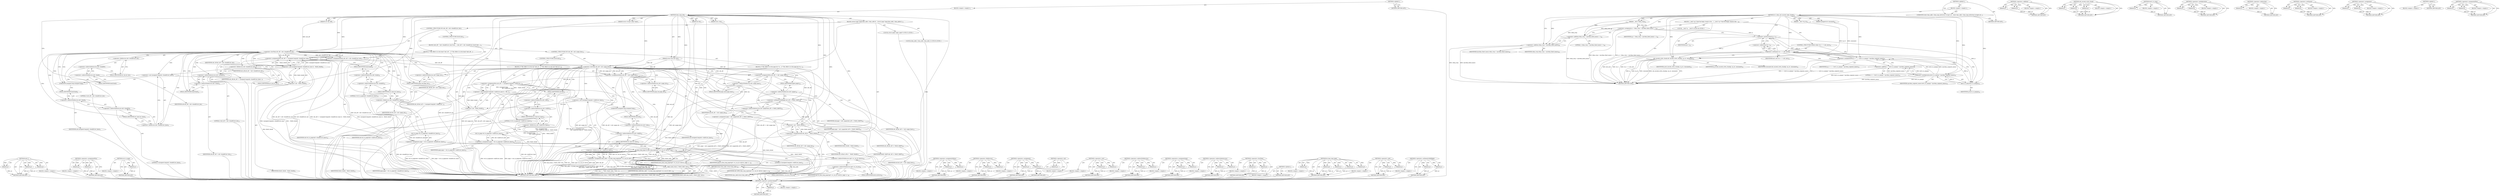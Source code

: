 digraph "&lt;operator&gt;.assignmentPlus" {
vulnerable_236 [label=<(METHOD,min_t)>];
vulnerable_237 [label=<(PARAM,p1)>];
vulnerable_238 [label=<(PARAM,p2)>];
vulnerable_239 [label=<(PARAM,p3)>];
vulnerable_240 [label=<(BLOCK,&lt;empty&gt;,&lt;empty&gt;)>];
vulnerable_241 [label=<(METHOD_RETURN,ANY)>];
vulnerable_185 [label=<(METHOD,&lt;operator&gt;.assignmentPlus)>];
vulnerable_186 [label=<(PARAM,p1)>];
vulnerable_187 [label=<(PARAM,p2)>];
vulnerable_188 [label=<(BLOCK,&lt;empty&gt;,&lt;empty&gt;)>];
vulnerable_189 [label=<(METHOD_RETURN,ANY)>];
vulnerable_209 [label=<(METHOD,virt_to_page)>];
vulnerable_210 [label=<(PARAM,p1)>];
vulnerable_211 [label=<(BLOCK,&lt;empty&gt;,&lt;empty&gt;)>];
vulnerable_212 [label=<(METHOD_RETURN,ANY)>];
vulnerable_6 [label=<(METHOD,&lt;global&gt;)<SUB>1</SUB>>];
vulnerable_7 [label=<(BLOCK,&lt;empty&gt;,&lt;empty&gt;)<SUB>1</SUB>>];
vulnerable_8 [label=<(METHOD,dma_map_xdr)<SUB>1</SUB>>];
vulnerable_9 [label=<(PARAM,struct svcxprt_rdma *xprt)<SUB>1</SUB>>];
vulnerable_10 [label=<(PARAM,struct xdr_buf *xdr)<SUB>2</SUB>>];
vulnerable_11 [label=<(PARAM,u32 xdr_off)<SUB>3</SUB>>];
vulnerable_12 [label=<(PARAM,size_t len)<SUB>3</SUB>>];
vulnerable_13 [label=<(PARAM,int dir)<SUB>3</SUB>>];
vulnerable_14 [label=<(BLOCK,{
	struct page *page;
	dma_addr_t dma_addr;
	if...,{
	struct page *page;
	dma_addr_t dma_addr;
	if...)<SUB>4</SUB>>];
vulnerable_15 [label="<(LOCAL,struct page* page: page*)<SUB>5</SUB>>"];
vulnerable_16 [label="<(LOCAL,dma_addr_t dma_addr: dma_addr_t)<SUB>6</SUB>>"];
vulnerable_17 [label=<(CONTROL_STRUCTURE,IF,if (xdr_off &lt; xdr-&gt;head[0].iov_len))<SUB>7</SUB>>];
vulnerable_18 [label=<(&lt;operator&gt;.lessThan,xdr_off &lt; xdr-&gt;head[0].iov_len)<SUB>7</SUB>>];
vulnerable_19 [label=<(IDENTIFIER,xdr_off,xdr_off &lt; xdr-&gt;head[0].iov_len)<SUB>7</SUB>>];
vulnerable_20 [label=<(&lt;operator&gt;.fieldAccess,xdr-&gt;head[0].iov_len)<SUB>7</SUB>>];
vulnerable_21 [label=<(&lt;operator&gt;.indirectIndexAccess,xdr-&gt;head[0])<SUB>7</SUB>>];
vulnerable_22 [label=<(&lt;operator&gt;.indirectFieldAccess,xdr-&gt;head)<SUB>7</SUB>>];
vulnerable_23 [label=<(IDENTIFIER,xdr,xdr_off &lt; xdr-&gt;head[0].iov_len)<SUB>7</SUB>>];
vulnerable_24 [label=<(FIELD_IDENTIFIER,head,head)<SUB>7</SUB>>];
vulnerable_25 [label=<(LITERAL,0,xdr_off &lt; xdr-&gt;head[0].iov_len)<SUB>7</SUB>>];
vulnerable_26 [label=<(FIELD_IDENTIFIER,iov_len,iov_len)<SUB>7</SUB>>];
vulnerable_27 [label=<(BLOCK,{
		/* This offset is in the head */
		xdr_off ...,{
		/* This offset is in the head */
		xdr_off ...)<SUB>7</SUB>>];
vulnerable_28 [label=<(&lt;operator&gt;.assignmentPlus,xdr_off += (unsigned long)xdr-&gt;head[0].iov_base...)<SUB>9</SUB>>];
vulnerable_29 [label=<(IDENTIFIER,xdr_off,xdr_off += (unsigned long)xdr-&gt;head[0].iov_base...)<SUB>9</SUB>>];
vulnerable_30 [label=<(&lt;operator&gt;.and,(unsigned long)xdr-&gt;head[0].iov_base &amp; ~PAGE_MASK)<SUB>9</SUB>>];
vulnerable_31 [label=<(&lt;operator&gt;.cast,(unsigned long)xdr-&gt;head[0].iov_base)<SUB>9</SUB>>];
vulnerable_32 [label=<(UNKNOWN,unsigned long,unsigned long)<SUB>9</SUB>>];
vulnerable_33 [label=<(&lt;operator&gt;.fieldAccess,xdr-&gt;head[0].iov_base)<SUB>9</SUB>>];
vulnerable_34 [label=<(&lt;operator&gt;.indirectIndexAccess,xdr-&gt;head[0])<SUB>9</SUB>>];
vulnerable_35 [label=<(&lt;operator&gt;.indirectFieldAccess,xdr-&gt;head)<SUB>9</SUB>>];
vulnerable_36 [label=<(IDENTIFIER,xdr,(unsigned long)xdr-&gt;head[0].iov_base)<SUB>9</SUB>>];
vulnerable_37 [label=<(FIELD_IDENTIFIER,head,head)<SUB>9</SUB>>];
vulnerable_38 [label=<(LITERAL,0,(unsigned long)xdr-&gt;head[0].iov_base)<SUB>9</SUB>>];
vulnerable_39 [label=<(FIELD_IDENTIFIER,iov_base,iov_base)<SUB>9</SUB>>];
vulnerable_40 [label=<(&lt;operator&gt;.not,~PAGE_MASK)<SUB>9</SUB>>];
vulnerable_41 [label=<(IDENTIFIER,PAGE_MASK,~PAGE_MASK)<SUB>9</SUB>>];
vulnerable_42 [label=<(&lt;operator&gt;.assignment,page = virt_to_page(xdr-&gt;head[0].iov_base))<SUB>10</SUB>>];
vulnerable_43 [label=<(IDENTIFIER,page,page = virt_to_page(xdr-&gt;head[0].iov_base))<SUB>10</SUB>>];
vulnerable_44 [label=<(virt_to_page,virt_to_page(xdr-&gt;head[0].iov_base))<SUB>10</SUB>>];
vulnerable_45 [label=<(&lt;operator&gt;.fieldAccess,xdr-&gt;head[0].iov_base)<SUB>10</SUB>>];
vulnerable_46 [label=<(&lt;operator&gt;.indirectIndexAccess,xdr-&gt;head[0])<SUB>10</SUB>>];
vulnerable_47 [label=<(&lt;operator&gt;.indirectFieldAccess,xdr-&gt;head)<SUB>10</SUB>>];
vulnerable_48 [label=<(IDENTIFIER,xdr,virt_to_page(xdr-&gt;head[0].iov_base))<SUB>10</SUB>>];
vulnerable_49 [label=<(FIELD_IDENTIFIER,head,head)<SUB>10</SUB>>];
vulnerable_50 [label=<(LITERAL,0,virt_to_page(xdr-&gt;head[0].iov_base))<SUB>10</SUB>>];
vulnerable_51 [label=<(FIELD_IDENTIFIER,iov_base,iov_base)<SUB>10</SUB>>];
vulnerable_52 [label=<(CONTROL_STRUCTURE,ELSE,else)<SUB>11</SUB>>];
vulnerable_53 [label=<(BLOCK,{
		xdr_off -= xdr-&gt;head[0].iov_len;
		if (xdr_...,{
		xdr_off -= xdr-&gt;head[0].iov_len;
		if (xdr_...)<SUB>11</SUB>>];
vulnerable_54 [label=<(&lt;operator&gt;.assignmentMinus,xdr_off -= xdr-&gt;head[0].iov_len)<SUB>12</SUB>>];
vulnerable_55 [label=<(IDENTIFIER,xdr_off,xdr_off -= xdr-&gt;head[0].iov_len)<SUB>12</SUB>>];
vulnerable_56 [label=<(&lt;operator&gt;.fieldAccess,xdr-&gt;head[0].iov_len)<SUB>12</SUB>>];
vulnerable_57 [label=<(&lt;operator&gt;.indirectIndexAccess,xdr-&gt;head[0])<SUB>12</SUB>>];
vulnerable_58 [label=<(&lt;operator&gt;.indirectFieldAccess,xdr-&gt;head)<SUB>12</SUB>>];
vulnerable_59 [label=<(IDENTIFIER,xdr,xdr_off -= xdr-&gt;head[0].iov_len)<SUB>12</SUB>>];
vulnerable_60 [label=<(FIELD_IDENTIFIER,head,head)<SUB>12</SUB>>];
vulnerable_61 [label=<(LITERAL,0,xdr_off -= xdr-&gt;head[0].iov_len)<SUB>12</SUB>>];
vulnerable_62 [label=<(FIELD_IDENTIFIER,iov_len,iov_len)<SUB>12</SUB>>];
vulnerable_63 [label=<(CONTROL_STRUCTURE,IF,if (xdr_off &lt; xdr-&gt;page_len))<SUB>13</SUB>>];
vulnerable_64 [label=<(&lt;operator&gt;.lessThan,xdr_off &lt; xdr-&gt;page_len)<SUB>13</SUB>>];
vulnerable_65 [label=<(IDENTIFIER,xdr_off,xdr_off &lt; xdr-&gt;page_len)<SUB>13</SUB>>];
vulnerable_66 [label=<(&lt;operator&gt;.indirectFieldAccess,xdr-&gt;page_len)<SUB>13</SUB>>];
vulnerable_67 [label=<(IDENTIFIER,xdr,xdr_off &lt; xdr-&gt;page_len)<SUB>13</SUB>>];
vulnerable_68 [label=<(FIELD_IDENTIFIER,page_len,page_len)<SUB>13</SUB>>];
vulnerable_69 [label=<(BLOCK,{
			/* This offset is in the page list */
			x...,{
			/* This offset is in the page list */
			x...)<SUB>13</SUB>>];
vulnerable_70 [label=<(&lt;operator&gt;.assignmentPlus,xdr_off += xdr-&gt;page_base)<SUB>15</SUB>>];
vulnerable_71 [label=<(IDENTIFIER,xdr_off,xdr_off += xdr-&gt;page_base)<SUB>15</SUB>>];
vulnerable_72 [label=<(&lt;operator&gt;.indirectFieldAccess,xdr-&gt;page_base)<SUB>15</SUB>>];
vulnerable_73 [label=<(IDENTIFIER,xdr,xdr_off += xdr-&gt;page_base)<SUB>15</SUB>>];
vulnerable_74 [label=<(FIELD_IDENTIFIER,page_base,page_base)<SUB>15</SUB>>];
vulnerable_75 [label=<(&lt;operator&gt;.assignment,page = xdr-&gt;pages[xdr_off &gt;&gt; PAGE_SHIFT])<SUB>16</SUB>>];
vulnerable_76 [label=<(IDENTIFIER,page,page = xdr-&gt;pages[xdr_off &gt;&gt; PAGE_SHIFT])<SUB>16</SUB>>];
vulnerable_77 [label=<(&lt;operator&gt;.indirectIndexAccess,xdr-&gt;pages[xdr_off &gt;&gt; PAGE_SHIFT])<SUB>16</SUB>>];
vulnerable_78 [label=<(&lt;operator&gt;.indirectFieldAccess,xdr-&gt;pages)<SUB>16</SUB>>];
vulnerable_79 [label=<(IDENTIFIER,xdr,page = xdr-&gt;pages[xdr_off &gt;&gt; PAGE_SHIFT])<SUB>16</SUB>>];
vulnerable_80 [label=<(FIELD_IDENTIFIER,pages,pages)<SUB>16</SUB>>];
vulnerable_81 [label=<(&lt;operator&gt;.arithmeticShiftRight,xdr_off &gt;&gt; PAGE_SHIFT)<SUB>16</SUB>>];
vulnerable_82 [label=<(IDENTIFIER,xdr_off,xdr_off &gt;&gt; PAGE_SHIFT)<SUB>16</SUB>>];
vulnerable_83 [label=<(IDENTIFIER,PAGE_SHIFT,xdr_off &gt;&gt; PAGE_SHIFT)<SUB>16</SUB>>];
vulnerable_84 [label=<(&lt;operators&gt;.assignmentAnd,xdr_off &amp;= ~PAGE_MASK)<SUB>17</SUB>>];
vulnerable_85 [label=<(IDENTIFIER,xdr_off,xdr_off &amp;= ~PAGE_MASK)<SUB>17</SUB>>];
vulnerable_86 [label=<(&lt;operator&gt;.not,~PAGE_MASK)<SUB>17</SUB>>];
vulnerable_87 [label=<(IDENTIFIER,PAGE_MASK,~PAGE_MASK)<SUB>17</SUB>>];
vulnerable_88 [label=<(CONTROL_STRUCTURE,ELSE,else)<SUB>18</SUB>>];
vulnerable_89 [label=<(BLOCK,{
			/* This offset is in the tail */
			xdr_of...,{
			/* This offset is in the tail */
			xdr_of...)<SUB>18</SUB>>];
vulnerable_90 [label=<(&lt;operator&gt;.assignmentMinus,xdr_off -= xdr-&gt;page_len)<SUB>20</SUB>>];
vulnerable_91 [label=<(IDENTIFIER,xdr_off,xdr_off -= xdr-&gt;page_len)<SUB>20</SUB>>];
vulnerable_92 [label=<(&lt;operator&gt;.indirectFieldAccess,xdr-&gt;page_len)<SUB>20</SUB>>];
vulnerable_93 [label=<(IDENTIFIER,xdr,xdr_off -= xdr-&gt;page_len)<SUB>20</SUB>>];
vulnerable_94 [label=<(FIELD_IDENTIFIER,page_len,page_len)<SUB>20</SUB>>];
vulnerable_95 [label=<(&lt;operator&gt;.assignmentPlus,xdr_off += (unsigned long)
				xdr-&gt;tail[0].iov...)<SUB>21</SUB>>];
vulnerable_96 [label=<(IDENTIFIER,xdr_off,xdr_off += (unsigned long)
				xdr-&gt;tail[0].iov...)<SUB>21</SUB>>];
vulnerable_97 [label=<(&lt;operator&gt;.and,(unsigned long)
				xdr-&gt;tail[0].iov_base &amp; ~PA...)<SUB>21</SUB>>];
vulnerable_98 [label=<(&lt;operator&gt;.cast,(unsigned long)
				xdr-&gt;tail[0].iov_base)<SUB>21</SUB>>];
vulnerable_99 [label=<(UNKNOWN,unsigned long,unsigned long)<SUB>21</SUB>>];
vulnerable_100 [label=<(&lt;operator&gt;.fieldAccess,xdr-&gt;tail[0].iov_base)<SUB>22</SUB>>];
vulnerable_101 [label=<(&lt;operator&gt;.indirectIndexAccess,xdr-&gt;tail[0])<SUB>22</SUB>>];
vulnerable_102 [label=<(&lt;operator&gt;.indirectFieldAccess,xdr-&gt;tail)<SUB>22</SUB>>];
vulnerable_103 [label=<(IDENTIFIER,xdr,(unsigned long)
				xdr-&gt;tail[0].iov_base)<SUB>22</SUB>>];
vulnerable_104 [label=<(FIELD_IDENTIFIER,tail,tail)<SUB>22</SUB>>];
vulnerable_105 [label=<(LITERAL,0,(unsigned long)
				xdr-&gt;tail[0].iov_base)<SUB>22</SUB>>];
vulnerable_106 [label=<(FIELD_IDENTIFIER,iov_base,iov_base)<SUB>22</SUB>>];
vulnerable_107 [label=<(&lt;operator&gt;.not,~PAGE_MASK)<SUB>22</SUB>>];
vulnerable_108 [label=<(IDENTIFIER,PAGE_MASK,~PAGE_MASK)<SUB>22</SUB>>];
vulnerable_109 [label=<(&lt;operator&gt;.assignment,page = virt_to_page(xdr-&gt;tail[0].iov_base))<SUB>23</SUB>>];
vulnerable_110 [label=<(IDENTIFIER,page,page = virt_to_page(xdr-&gt;tail[0].iov_base))<SUB>23</SUB>>];
vulnerable_111 [label=<(virt_to_page,virt_to_page(xdr-&gt;tail[0].iov_base))<SUB>23</SUB>>];
vulnerable_112 [label=<(&lt;operator&gt;.fieldAccess,xdr-&gt;tail[0].iov_base)<SUB>23</SUB>>];
vulnerable_113 [label=<(&lt;operator&gt;.indirectIndexAccess,xdr-&gt;tail[0])<SUB>23</SUB>>];
vulnerable_114 [label=<(&lt;operator&gt;.indirectFieldAccess,xdr-&gt;tail)<SUB>23</SUB>>];
vulnerable_115 [label=<(IDENTIFIER,xdr,virt_to_page(xdr-&gt;tail[0].iov_base))<SUB>23</SUB>>];
vulnerable_116 [label=<(FIELD_IDENTIFIER,tail,tail)<SUB>23</SUB>>];
vulnerable_117 [label=<(LITERAL,0,virt_to_page(xdr-&gt;tail[0].iov_base))<SUB>23</SUB>>];
vulnerable_118 [label=<(FIELD_IDENTIFIER,iov_base,iov_base)<SUB>23</SUB>>];
vulnerable_119 [label=<(&lt;operator&gt;.assignment,dma_addr = ib_dma_map_page(xprt-&gt;sc_cm_id-&gt;devi...)<SUB>26</SUB>>];
vulnerable_120 [label=<(IDENTIFIER,dma_addr,dma_addr = ib_dma_map_page(xprt-&gt;sc_cm_id-&gt;devi...)<SUB>26</SUB>>];
vulnerable_121 [label=<(ib_dma_map_page,ib_dma_map_page(xprt-&gt;sc_cm_id-&gt;device, page, x...)<SUB>26</SUB>>];
vulnerable_122 [label=<(&lt;operator&gt;.indirectFieldAccess,xprt-&gt;sc_cm_id-&gt;device)<SUB>26</SUB>>];
vulnerable_123 [label=<(&lt;operator&gt;.indirectFieldAccess,xprt-&gt;sc_cm_id)<SUB>26</SUB>>];
vulnerable_124 [label=<(IDENTIFIER,xprt,ib_dma_map_page(xprt-&gt;sc_cm_id-&gt;device, page, x...)<SUB>26</SUB>>];
vulnerable_125 [label=<(FIELD_IDENTIFIER,sc_cm_id,sc_cm_id)<SUB>26</SUB>>];
vulnerable_126 [label=<(FIELD_IDENTIFIER,device,device)<SUB>26</SUB>>];
vulnerable_127 [label=<(IDENTIFIER,page,ib_dma_map_page(xprt-&gt;sc_cm_id-&gt;device, page, x...)<SUB>26</SUB>>];
vulnerable_128 [label=<(IDENTIFIER,xdr_off,ib_dma_map_page(xprt-&gt;sc_cm_id-&gt;device, page, x...)<SUB>26</SUB>>];
vulnerable_129 [label=<(min_t,min_t(size_t, PAGE_SIZE, len))<SUB>27</SUB>>];
vulnerable_130 [label=<(IDENTIFIER,size_t,min_t(size_t, PAGE_SIZE, len))<SUB>27</SUB>>];
vulnerable_131 [label=<(IDENTIFIER,PAGE_SIZE,min_t(size_t, PAGE_SIZE, len))<SUB>27</SUB>>];
vulnerable_132 [label=<(IDENTIFIER,len,min_t(size_t, PAGE_SIZE, len))<SUB>27</SUB>>];
vulnerable_133 [label=<(IDENTIFIER,dir,ib_dma_map_page(xprt-&gt;sc_cm_id-&gt;device, page, x...)<SUB>27</SUB>>];
vulnerable_134 [label=<(RETURN,return dma_addr;,return dma_addr;)<SUB>28</SUB>>];
vulnerable_135 [label=<(IDENTIFIER,dma_addr,return dma_addr;)<SUB>28</SUB>>];
vulnerable_136 [label=<(METHOD_RETURN,dma_addr_t)<SUB>1</SUB>>];
vulnerable_138 [label=<(METHOD_RETURN,ANY)<SUB>1</SUB>>];
vulnerable_213 [label=<(METHOD,&lt;operator&gt;.assignmentMinus)>];
vulnerable_214 [label=<(PARAM,p1)>];
vulnerable_215 [label=<(PARAM,p2)>];
vulnerable_216 [label=<(BLOCK,&lt;empty&gt;,&lt;empty&gt;)>];
vulnerable_217 [label=<(METHOD_RETURN,ANY)>];
vulnerable_170 [label=<(METHOD,&lt;operator&gt;.fieldAccess)>];
vulnerable_171 [label=<(PARAM,p1)>];
vulnerable_172 [label=<(PARAM,p2)>];
vulnerable_173 [label=<(BLOCK,&lt;empty&gt;,&lt;empty&gt;)>];
vulnerable_174 [label=<(METHOD_RETURN,ANY)>];
vulnerable_204 [label=<(METHOD,&lt;operator&gt;.assignment)>];
vulnerable_205 [label=<(PARAM,p1)>];
vulnerable_206 [label=<(PARAM,p2)>];
vulnerable_207 [label=<(BLOCK,&lt;empty&gt;,&lt;empty&gt;)>];
vulnerable_208 [label=<(METHOD_RETURN,ANY)>];
vulnerable_200 [label=<(METHOD,&lt;operator&gt;.not)>];
vulnerable_201 [label=<(PARAM,p1)>];
vulnerable_202 [label=<(BLOCK,&lt;empty&gt;,&lt;empty&gt;)>];
vulnerable_203 [label=<(METHOD_RETURN,ANY)>];
vulnerable_195 [label=<(METHOD,&lt;operator&gt;.cast)>];
vulnerable_196 [label=<(PARAM,p1)>];
vulnerable_197 [label=<(PARAM,p2)>];
vulnerable_198 [label=<(BLOCK,&lt;empty&gt;,&lt;empty&gt;)>];
vulnerable_199 [label=<(METHOD_RETURN,ANY)>];
vulnerable_180 [label=<(METHOD,&lt;operator&gt;.indirectFieldAccess)>];
vulnerable_181 [label=<(PARAM,p1)>];
vulnerable_182 [label=<(PARAM,p2)>];
vulnerable_183 [label=<(BLOCK,&lt;empty&gt;,&lt;empty&gt;)>];
vulnerable_184 [label=<(METHOD_RETURN,ANY)>];
vulnerable_223 [label=<(METHOD,&lt;operators&gt;.assignmentAnd)>];
vulnerable_224 [label=<(PARAM,p1)>];
vulnerable_225 [label=<(PARAM,p2)>];
vulnerable_226 [label=<(BLOCK,&lt;empty&gt;,&lt;empty&gt;)>];
vulnerable_227 [label=<(METHOD_RETURN,ANY)>];
vulnerable_175 [label=<(METHOD,&lt;operator&gt;.indirectIndexAccess)>];
vulnerable_176 [label=<(PARAM,p1)>];
vulnerable_177 [label=<(PARAM,p2)>];
vulnerable_178 [label=<(BLOCK,&lt;empty&gt;,&lt;empty&gt;)>];
vulnerable_179 [label=<(METHOD_RETURN,ANY)>];
vulnerable_165 [label=<(METHOD,&lt;operator&gt;.lessThan)>];
vulnerable_166 [label=<(PARAM,p1)>];
vulnerable_167 [label=<(PARAM,p2)>];
vulnerable_168 [label=<(BLOCK,&lt;empty&gt;,&lt;empty&gt;)>];
vulnerable_169 [label=<(METHOD_RETURN,ANY)>];
vulnerable_159 [label=<(METHOD,&lt;global&gt;)<SUB>1</SUB>>];
vulnerable_160 [label=<(BLOCK,&lt;empty&gt;,&lt;empty&gt;)>];
vulnerable_161 [label=<(METHOD_RETURN,ANY)>];
vulnerable_228 [label=<(METHOD,ib_dma_map_page)>];
vulnerable_229 [label=<(PARAM,p1)>];
vulnerable_230 [label=<(PARAM,p2)>];
vulnerable_231 [label=<(PARAM,p3)>];
vulnerable_232 [label=<(PARAM,p4)>];
vulnerable_233 [label=<(PARAM,p5)>];
vulnerable_234 [label=<(BLOCK,&lt;empty&gt;,&lt;empty&gt;)>];
vulnerable_235 [label=<(METHOD_RETURN,ANY)>];
vulnerable_190 [label=<(METHOD,&lt;operator&gt;.and)>];
vulnerable_191 [label=<(PARAM,p1)>];
vulnerable_192 [label=<(PARAM,p2)>];
vulnerable_193 [label=<(BLOCK,&lt;empty&gt;,&lt;empty&gt;)>];
vulnerable_194 [label=<(METHOD_RETURN,ANY)>];
vulnerable_218 [label=<(METHOD,&lt;operator&gt;.arithmeticShiftRight)>];
vulnerable_219 [label=<(PARAM,p1)>];
vulnerable_220 [label=<(PARAM,p2)>];
vulnerable_221 [label=<(BLOCK,&lt;empty&gt;,&lt;empty&gt;)>];
vulnerable_222 [label=<(METHOD_RETURN,ANY)>];
fixed_80 [label=<(METHOD,&lt;operator&gt;.postIncrement)>];
fixed_81 [label=<(PARAM,p1)>];
fixed_82 [label=<(BLOCK,&lt;empty&gt;,&lt;empty&gt;)>];
fixed_83 [label=<(METHOD_RETURN,ANY)>];
fixed_6 [label=<(METHOD,&lt;global&gt;)<SUB>1</SUB>>];
fixed_7 [label=<(BLOCK,&lt;empty&gt;,&lt;empty&gt;)<SUB>1</SUB>>];
fixed_8 [label=<(UNKNOWN,static dma_addr_t dma_map_xdr(struct svcxprt_rd...,static dma_addr_t dma_map_xdr(struct svcxprt_rd...)<SUB>1</SUB>>];
fixed_9 [label=<(METHOD,svc_rdma_xdr_encode_reply_chunk)<SUB>41</SUB>>];
fixed_10 [label=<(PARAM,__be32 *rdma_resp)<SUB>41</SUB>>];
fixed_11 [label=<(PARAM,__be32 *rp_ch)<SUB>41</SUB>>];
fixed_12 [label=<(PARAM,unsigned int consumed)<SUB>42</SUB>>];
fixed_13 [label=<(BLOCK,{
	__be32 *p;

	/* Find the Reply chunk in the ...,{
	__be32 *p;

	/* Find the Reply chunk in the ...)<SUB>43</SUB>>];
fixed_14 [label="<(LOCAL,__be32* p: __be32*)<SUB>44</SUB>>"];
fixed_15 [label=<(&lt;operator&gt;.assignment,p = rdma_resp + rpcrdma_fixed_maxsz + 1)<SUB>49</SUB>>];
fixed_16 [label=<(IDENTIFIER,p,p = rdma_resp + rpcrdma_fixed_maxsz + 1)<SUB>49</SUB>>];
fixed_17 [label=<(&lt;operator&gt;.addition,rdma_resp + rpcrdma_fixed_maxsz + 1)<SUB>49</SUB>>];
fixed_18 [label=<(&lt;operator&gt;.addition,rdma_resp + rpcrdma_fixed_maxsz)<SUB>49</SUB>>];
fixed_19 [label=<(IDENTIFIER,rdma_resp,rdma_resp + rpcrdma_fixed_maxsz)<SUB>49</SUB>>];
fixed_20 [label=<(IDENTIFIER,rpcrdma_fixed_maxsz,rdma_resp + rpcrdma_fixed_maxsz)<SUB>49</SUB>>];
fixed_21 [label=<(LITERAL,1,rdma_resp + rpcrdma_fixed_maxsz + 1)<SUB>49</SUB>>];
fixed_22 [label=<(CONTROL_STRUCTURE,WHILE,while (*p++ != xdr_zero))<SUB>52</SUB>>];
fixed_23 [label=<(&lt;operator&gt;.notEquals,*p++ != xdr_zero)<SUB>52</SUB>>];
fixed_24 [label=<(&lt;operator&gt;.indirection,*p++)<SUB>52</SUB>>];
fixed_25 [label=<(&lt;operator&gt;.postIncrement,p++)<SUB>52</SUB>>];
fixed_26 [label=<(IDENTIFIER,p,p++)<SUB>52</SUB>>];
fixed_27 [label=<(IDENTIFIER,xdr_zero,*p++ != xdr_zero)<SUB>52</SUB>>];
fixed_28 [label=<(&lt;operator&gt;.assignmentPlus,p += 1 + be32_to_cpup(p) * rpcrdma_segment_maxsz)<SUB>53</SUB>>];
fixed_29 [label=<(IDENTIFIER,p,p += 1 + be32_to_cpup(p) * rpcrdma_segment_maxsz)<SUB>53</SUB>>];
fixed_30 [label=<(&lt;operator&gt;.addition,1 + be32_to_cpup(p) * rpcrdma_segment_maxsz)<SUB>53</SUB>>];
fixed_31 [label=<(LITERAL,1,1 + be32_to_cpup(p) * rpcrdma_segment_maxsz)<SUB>53</SUB>>];
fixed_32 [label=<(&lt;operator&gt;.multiplication,be32_to_cpup(p) * rpcrdma_segment_maxsz)<SUB>53</SUB>>];
fixed_33 [label=<(be32_to_cpup,be32_to_cpup(p))<SUB>53</SUB>>];
fixed_34 [label=<(IDENTIFIER,p,be32_to_cpup(p))<SUB>53</SUB>>];
fixed_35 [label=<(IDENTIFIER,rpcrdma_segment_maxsz,be32_to_cpup(p) * rpcrdma_segment_maxsz)<SUB>53</SUB>>];
fixed_36 [label=<(xdr_encode_write_chunk,xdr_encode_write_chunk(p, rp_ch, consumed))<SUB>55</SUB>>];
fixed_37 [label=<(IDENTIFIER,p,xdr_encode_write_chunk(p, rp_ch, consumed))<SUB>55</SUB>>];
fixed_38 [label=<(IDENTIFIER,rp_ch,xdr_encode_write_chunk(p, rp_ch, consumed))<SUB>55</SUB>>];
fixed_39 [label=<(IDENTIFIER,consumed,xdr_encode_write_chunk(p, rp_ch, consumed))<SUB>55</SUB>>];
fixed_40 [label=<(METHOD_RETURN,void)<SUB>41</SUB>>];
fixed_42 [label=<(METHOD_RETURN,ANY)<SUB>1</SUB>>];
fixed_66 [label=<(METHOD,&lt;operator&gt;.addition)>];
fixed_67 [label=<(PARAM,p1)>];
fixed_68 [label=<(PARAM,p2)>];
fixed_69 [label=<(BLOCK,&lt;empty&gt;,&lt;empty&gt;)>];
fixed_70 [label=<(METHOD_RETURN,ANY)>];
fixed_98 [label=<(METHOD,xdr_encode_write_chunk)>];
fixed_99 [label=<(PARAM,p1)>];
fixed_100 [label=<(PARAM,p2)>];
fixed_101 [label=<(PARAM,p3)>];
fixed_102 [label=<(BLOCK,&lt;empty&gt;,&lt;empty&gt;)>];
fixed_103 [label=<(METHOD_RETURN,ANY)>];
fixed_94 [label=<(METHOD,be32_to_cpup)>];
fixed_95 [label=<(PARAM,p1)>];
fixed_96 [label=<(BLOCK,&lt;empty&gt;,&lt;empty&gt;)>];
fixed_97 [label=<(METHOD_RETURN,ANY)>];
fixed_89 [label=<(METHOD,&lt;operator&gt;.multiplication)>];
fixed_90 [label=<(PARAM,p1)>];
fixed_91 [label=<(PARAM,p2)>];
fixed_92 [label=<(BLOCK,&lt;empty&gt;,&lt;empty&gt;)>];
fixed_93 [label=<(METHOD_RETURN,ANY)>];
fixed_76 [label=<(METHOD,&lt;operator&gt;.indirection)>];
fixed_77 [label=<(PARAM,p1)>];
fixed_78 [label=<(BLOCK,&lt;empty&gt;,&lt;empty&gt;)>];
fixed_79 [label=<(METHOD_RETURN,ANY)>];
fixed_71 [label=<(METHOD,&lt;operator&gt;.notEquals)>];
fixed_72 [label=<(PARAM,p1)>];
fixed_73 [label=<(PARAM,p2)>];
fixed_74 [label=<(BLOCK,&lt;empty&gt;,&lt;empty&gt;)>];
fixed_75 [label=<(METHOD_RETURN,ANY)>];
fixed_61 [label=<(METHOD,&lt;operator&gt;.assignment)>];
fixed_62 [label=<(PARAM,p1)>];
fixed_63 [label=<(PARAM,p2)>];
fixed_64 [label=<(BLOCK,&lt;empty&gt;,&lt;empty&gt;)>];
fixed_65 [label=<(METHOD_RETURN,ANY)>];
fixed_55 [label=<(METHOD,&lt;global&gt;)<SUB>1</SUB>>];
fixed_56 [label=<(BLOCK,&lt;empty&gt;,&lt;empty&gt;)>];
fixed_57 [label=<(METHOD_RETURN,ANY)>];
fixed_84 [label=<(METHOD,&lt;operator&gt;.assignmentPlus)>];
fixed_85 [label=<(PARAM,p1)>];
fixed_86 [label=<(PARAM,p2)>];
fixed_87 [label=<(BLOCK,&lt;empty&gt;,&lt;empty&gt;)>];
fixed_88 [label=<(METHOD_RETURN,ANY)>];
vulnerable_236 -> vulnerable_237  [key=0, label="AST: "];
vulnerable_236 -> vulnerable_237  [key=1, label="DDG: "];
vulnerable_236 -> vulnerable_240  [key=0, label="AST: "];
vulnerable_236 -> vulnerable_238  [key=0, label="AST: "];
vulnerable_236 -> vulnerable_238  [key=1, label="DDG: "];
vulnerable_236 -> vulnerable_241  [key=0, label="AST: "];
vulnerable_236 -> vulnerable_241  [key=1, label="CFG: "];
vulnerable_236 -> vulnerable_239  [key=0, label="AST: "];
vulnerable_236 -> vulnerable_239  [key=1, label="DDG: "];
vulnerable_237 -> vulnerable_241  [key=0, label="DDG: p1"];
vulnerable_238 -> vulnerable_241  [key=0, label="DDG: p2"];
vulnerable_239 -> vulnerable_241  [key=0, label="DDG: p3"];
vulnerable_240 -> fixed_80  [key=0];
vulnerable_241 -> fixed_80  [key=0];
vulnerable_185 -> vulnerable_186  [key=0, label="AST: "];
vulnerable_185 -> vulnerable_186  [key=1, label="DDG: "];
vulnerable_185 -> vulnerable_188  [key=0, label="AST: "];
vulnerable_185 -> vulnerable_187  [key=0, label="AST: "];
vulnerable_185 -> vulnerable_187  [key=1, label="DDG: "];
vulnerable_185 -> vulnerable_189  [key=0, label="AST: "];
vulnerable_185 -> vulnerable_189  [key=1, label="CFG: "];
vulnerable_186 -> vulnerable_189  [key=0, label="DDG: p1"];
vulnerable_187 -> vulnerable_189  [key=0, label="DDG: p2"];
vulnerable_188 -> fixed_80  [key=0];
vulnerable_189 -> fixed_80  [key=0];
vulnerable_209 -> vulnerable_210  [key=0, label="AST: "];
vulnerable_209 -> vulnerable_210  [key=1, label="DDG: "];
vulnerable_209 -> vulnerable_211  [key=0, label="AST: "];
vulnerable_209 -> vulnerable_212  [key=0, label="AST: "];
vulnerable_209 -> vulnerable_212  [key=1, label="CFG: "];
vulnerable_210 -> vulnerable_212  [key=0, label="DDG: p1"];
vulnerable_211 -> fixed_80  [key=0];
vulnerable_212 -> fixed_80  [key=0];
vulnerable_6 -> vulnerable_7  [key=0, label="AST: "];
vulnerable_6 -> vulnerable_138  [key=0, label="AST: "];
vulnerable_6 -> vulnerable_138  [key=1, label="CFG: "];
vulnerable_7 -> vulnerable_8  [key=0, label="AST: "];
vulnerable_8 -> vulnerable_9  [key=0, label="AST: "];
vulnerable_8 -> vulnerable_9  [key=1, label="DDG: "];
vulnerable_8 -> vulnerable_10  [key=0, label="AST: "];
vulnerable_8 -> vulnerable_10  [key=1, label="DDG: "];
vulnerable_8 -> vulnerable_11  [key=0, label="AST: "];
vulnerable_8 -> vulnerable_11  [key=1, label="DDG: "];
vulnerable_8 -> vulnerable_12  [key=0, label="AST: "];
vulnerable_8 -> vulnerable_12  [key=1, label="DDG: "];
vulnerable_8 -> vulnerable_13  [key=0, label="AST: "];
vulnerable_8 -> vulnerable_13  [key=1, label="DDG: "];
vulnerable_8 -> vulnerable_14  [key=0, label="AST: "];
vulnerable_8 -> vulnerable_136  [key=0, label="AST: "];
vulnerable_8 -> vulnerable_24  [key=0, label="CFG: "];
vulnerable_8 -> vulnerable_135  [key=0, label="DDG: "];
vulnerable_8 -> vulnerable_18  [key=0, label="DDG: "];
vulnerable_8 -> vulnerable_121  [key=0, label="DDG: "];
vulnerable_8 -> vulnerable_28  [key=0, label="DDG: "];
vulnerable_8 -> vulnerable_129  [key=0, label="DDG: "];
vulnerable_8 -> vulnerable_54  [key=0, label="DDG: "];
vulnerable_8 -> vulnerable_40  [key=0, label="DDG: "];
vulnerable_8 -> vulnerable_64  [key=0, label="DDG: "];
vulnerable_8 -> vulnerable_70  [key=0, label="DDG: "];
vulnerable_8 -> vulnerable_84  [key=0, label="DDG: "];
vulnerable_8 -> vulnerable_86  [key=0, label="DDG: "];
vulnerable_8 -> vulnerable_90  [key=0, label="DDG: "];
vulnerable_8 -> vulnerable_95  [key=0, label="DDG: "];
vulnerable_8 -> vulnerable_81  [key=0, label="DDG: "];
vulnerable_8 -> vulnerable_107  [key=0, label="DDG: "];
vulnerable_9 -> vulnerable_136  [key=0, label="DDG: xprt"];
vulnerable_10 -> vulnerable_136  [key=0, label="DDG: xdr"];
vulnerable_10 -> vulnerable_64  [key=0, label="DDG: xdr"];
vulnerable_10 -> vulnerable_70  [key=0, label="DDG: xdr"];
vulnerable_10 -> vulnerable_90  [key=0, label="DDG: xdr"];
vulnerable_11 -> vulnerable_18  [key=0, label="DDG: xdr_off"];
vulnerable_12 -> vulnerable_129  [key=0, label="DDG: len"];
vulnerable_13 -> vulnerable_121  [key=0, label="DDG: dir"];
vulnerable_14 -> vulnerable_15  [key=0, label="AST: "];
vulnerable_14 -> vulnerable_16  [key=0, label="AST: "];
vulnerable_14 -> vulnerable_17  [key=0, label="AST: "];
vulnerable_14 -> vulnerable_119  [key=0, label="AST: "];
vulnerable_14 -> vulnerable_134  [key=0, label="AST: "];
vulnerable_15 -> fixed_80  [key=0];
vulnerable_16 -> fixed_80  [key=0];
vulnerable_17 -> vulnerable_18  [key=0, label="AST: "];
vulnerable_17 -> vulnerable_27  [key=0, label="AST: "];
vulnerable_17 -> vulnerable_52  [key=0, label="AST: "];
vulnerable_18 -> vulnerable_19  [key=0, label="AST: "];
vulnerable_18 -> vulnerable_20  [key=0, label="AST: "];
vulnerable_18 -> vulnerable_32  [key=0, label="CFG: "];
vulnerable_18 -> vulnerable_32  [key=1, label="CDG: "];
vulnerable_18 -> vulnerable_60  [key=0, label="CFG: "];
vulnerable_18 -> vulnerable_60  [key=1, label="CDG: "];
vulnerable_18 -> vulnerable_136  [key=0, label="DDG: xdr-&gt;head[0].iov_len"];
vulnerable_18 -> vulnerable_136  [key=1, label="DDG: xdr_off &lt; xdr-&gt;head[0].iov_len"];
vulnerable_18 -> vulnerable_28  [key=0, label="DDG: xdr_off"];
vulnerable_18 -> vulnerable_28  [key=1, label="CDG: "];
vulnerable_18 -> vulnerable_54  [key=0, label="DDG: xdr-&gt;head[0].iov_len"];
vulnerable_18 -> vulnerable_54  [key=1, label="DDG: xdr_off"];
vulnerable_18 -> vulnerable_54  [key=2, label="CDG: "];
vulnerable_18 -> vulnerable_47  [key=0, label="CDG: "];
vulnerable_18 -> vulnerable_30  [key=0, label="CDG: "];
vulnerable_18 -> vulnerable_34  [key=0, label="CDG: "];
vulnerable_18 -> vulnerable_68  [key=0, label="CDG: "];
vulnerable_18 -> vulnerable_49  [key=0, label="CDG: "];
vulnerable_18 -> vulnerable_64  [key=0, label="CDG: "];
vulnerable_18 -> vulnerable_42  [key=0, label="CDG: "];
vulnerable_18 -> vulnerable_51  [key=0, label="CDG: "];
vulnerable_18 -> vulnerable_57  [key=0, label="CDG: "];
vulnerable_18 -> vulnerable_66  [key=0, label="CDG: "];
vulnerable_18 -> vulnerable_37  [key=0, label="CDG: "];
vulnerable_18 -> vulnerable_46  [key=0, label="CDG: "];
vulnerable_18 -> vulnerable_56  [key=0, label="CDG: "];
vulnerable_18 -> vulnerable_45  [key=0, label="CDG: "];
vulnerable_18 -> vulnerable_40  [key=0, label="CDG: "];
vulnerable_18 -> vulnerable_44  [key=0, label="CDG: "];
vulnerable_18 -> vulnerable_35  [key=0, label="CDG: "];
vulnerable_18 -> vulnerable_58  [key=0, label="CDG: "];
vulnerable_18 -> vulnerable_33  [key=0, label="CDG: "];
vulnerable_18 -> vulnerable_62  [key=0, label="CDG: "];
vulnerable_18 -> vulnerable_39  [key=0, label="CDG: "];
vulnerable_18 -> vulnerable_31  [key=0, label="CDG: "];
vulnerable_19 -> fixed_80  [key=0];
vulnerable_20 -> vulnerable_21  [key=0, label="AST: "];
vulnerable_20 -> vulnerable_26  [key=0, label="AST: "];
vulnerable_20 -> vulnerable_18  [key=0, label="CFG: "];
vulnerable_21 -> vulnerable_22  [key=0, label="AST: "];
vulnerable_21 -> vulnerable_25  [key=0, label="AST: "];
vulnerable_21 -> vulnerable_26  [key=0, label="CFG: "];
vulnerable_22 -> vulnerable_23  [key=0, label="AST: "];
vulnerable_22 -> vulnerable_24  [key=0, label="AST: "];
vulnerable_22 -> vulnerable_21  [key=0, label="CFG: "];
vulnerable_23 -> fixed_80  [key=0];
vulnerable_24 -> vulnerable_22  [key=0, label="CFG: "];
vulnerable_25 -> fixed_80  [key=0];
vulnerable_26 -> vulnerable_20  [key=0, label="CFG: "];
vulnerable_27 -> vulnerable_28  [key=0, label="AST: "];
vulnerable_27 -> vulnerable_42  [key=0, label="AST: "];
vulnerable_28 -> vulnerable_29  [key=0, label="AST: "];
vulnerable_28 -> vulnerable_30  [key=0, label="AST: "];
vulnerable_28 -> vulnerable_49  [key=0, label="CFG: "];
vulnerable_28 -> vulnerable_136  [key=0, label="DDG: (unsigned long)xdr-&gt;head[0].iov_base &amp; ~PAGE_MASK"];
vulnerable_28 -> vulnerable_136  [key=1, label="DDG: xdr_off += (unsigned long)xdr-&gt;head[0].iov_base &amp; ~PAGE_MASK"];
vulnerable_28 -> vulnerable_121  [key=0, label="DDG: xdr_off"];
vulnerable_29 -> fixed_80  [key=0];
vulnerable_30 -> vulnerable_31  [key=0, label="AST: "];
vulnerable_30 -> vulnerable_40  [key=0, label="AST: "];
vulnerable_30 -> vulnerable_28  [key=0, label="CFG: "];
vulnerable_30 -> vulnerable_28  [key=1, label="DDG: (unsigned long)xdr-&gt;head[0].iov_base"];
vulnerable_30 -> vulnerable_28  [key=2, label="DDG: ~PAGE_MASK"];
vulnerable_30 -> vulnerable_136  [key=0, label="DDG: (unsigned long)xdr-&gt;head[0].iov_base"];
vulnerable_30 -> vulnerable_136  [key=1, label="DDG: ~PAGE_MASK"];
vulnerable_31 -> vulnerable_32  [key=0, label="AST: "];
vulnerable_31 -> vulnerable_33  [key=0, label="AST: "];
vulnerable_31 -> vulnerable_40  [key=0, label="CFG: "];
vulnerable_32 -> vulnerable_37  [key=0, label="CFG: "];
vulnerable_33 -> vulnerable_34  [key=0, label="AST: "];
vulnerable_33 -> vulnerable_39  [key=0, label="AST: "];
vulnerable_33 -> vulnerable_31  [key=0, label="CFG: "];
vulnerable_34 -> vulnerable_35  [key=0, label="AST: "];
vulnerable_34 -> vulnerable_38  [key=0, label="AST: "];
vulnerable_34 -> vulnerable_39  [key=0, label="CFG: "];
vulnerable_35 -> vulnerable_36  [key=0, label="AST: "];
vulnerable_35 -> vulnerable_37  [key=0, label="AST: "];
vulnerable_35 -> vulnerable_34  [key=0, label="CFG: "];
vulnerable_36 -> fixed_80  [key=0];
vulnerable_37 -> vulnerable_35  [key=0, label="CFG: "];
vulnerable_38 -> fixed_80  [key=0];
vulnerable_39 -> vulnerable_33  [key=0, label="CFG: "];
vulnerable_40 -> vulnerable_41  [key=0, label="AST: "];
vulnerable_40 -> vulnerable_30  [key=0, label="CFG: "];
vulnerable_40 -> vulnerable_30  [key=1, label="DDG: PAGE_MASK"];
vulnerable_40 -> vulnerable_136  [key=0, label="DDG: PAGE_MASK"];
vulnerable_41 -> fixed_80  [key=0];
vulnerable_42 -> vulnerable_43  [key=0, label="AST: "];
vulnerable_42 -> vulnerable_44  [key=0, label="AST: "];
vulnerable_42 -> vulnerable_125  [key=0, label="CFG: "];
vulnerable_42 -> vulnerable_136  [key=0, label="DDG: virt_to_page(xdr-&gt;head[0].iov_base)"];
vulnerable_42 -> vulnerable_136  [key=1, label="DDG: page = virt_to_page(xdr-&gt;head[0].iov_base)"];
vulnerable_42 -> vulnerable_121  [key=0, label="DDG: page"];
vulnerable_43 -> fixed_80  [key=0];
vulnerable_44 -> vulnerable_45  [key=0, label="AST: "];
vulnerable_44 -> vulnerable_42  [key=0, label="CFG: "];
vulnerable_44 -> vulnerable_42  [key=1, label="DDG: xdr-&gt;head[0].iov_base"];
vulnerable_44 -> vulnerable_136  [key=0, label="DDG: xdr-&gt;head[0].iov_base"];
vulnerable_45 -> vulnerable_46  [key=0, label="AST: "];
vulnerable_45 -> vulnerable_51  [key=0, label="AST: "];
vulnerable_45 -> vulnerable_44  [key=0, label="CFG: "];
vulnerable_46 -> vulnerable_47  [key=0, label="AST: "];
vulnerable_46 -> vulnerable_50  [key=0, label="AST: "];
vulnerable_46 -> vulnerable_51  [key=0, label="CFG: "];
vulnerable_47 -> vulnerable_48  [key=0, label="AST: "];
vulnerable_47 -> vulnerable_49  [key=0, label="AST: "];
vulnerable_47 -> vulnerable_46  [key=0, label="CFG: "];
vulnerable_48 -> fixed_80  [key=0];
vulnerable_49 -> vulnerable_47  [key=0, label="CFG: "];
vulnerable_50 -> fixed_80  [key=0];
vulnerable_51 -> vulnerable_45  [key=0, label="CFG: "];
vulnerable_52 -> vulnerable_53  [key=0, label="AST: "];
vulnerable_53 -> vulnerable_54  [key=0, label="AST: "];
vulnerable_53 -> vulnerable_63  [key=0, label="AST: "];
vulnerable_54 -> vulnerable_55  [key=0, label="AST: "];
vulnerable_54 -> vulnerable_56  [key=0, label="AST: "];
vulnerable_54 -> vulnerable_68  [key=0, label="CFG: "];
vulnerable_54 -> vulnerable_136  [key=0, label="DDG: xdr-&gt;head[0].iov_len"];
vulnerable_54 -> vulnerable_136  [key=1, label="DDG: xdr_off -= xdr-&gt;head[0].iov_len"];
vulnerable_54 -> vulnerable_64  [key=0, label="DDG: xdr_off"];
vulnerable_55 -> fixed_80  [key=0];
vulnerable_56 -> vulnerable_57  [key=0, label="AST: "];
vulnerable_56 -> vulnerable_62  [key=0, label="AST: "];
vulnerable_56 -> vulnerable_54  [key=0, label="CFG: "];
vulnerable_57 -> vulnerable_58  [key=0, label="AST: "];
vulnerable_57 -> vulnerable_61  [key=0, label="AST: "];
vulnerable_57 -> vulnerable_62  [key=0, label="CFG: "];
vulnerable_58 -> vulnerable_59  [key=0, label="AST: "];
vulnerable_58 -> vulnerable_60  [key=0, label="AST: "];
vulnerable_58 -> vulnerable_57  [key=0, label="CFG: "];
vulnerable_59 -> fixed_80  [key=0];
vulnerable_60 -> vulnerable_58  [key=0, label="CFG: "];
vulnerable_61 -> fixed_80  [key=0];
vulnerable_62 -> vulnerable_56  [key=0, label="CFG: "];
vulnerable_63 -> vulnerable_64  [key=0, label="AST: "];
vulnerable_63 -> vulnerable_69  [key=0, label="AST: "];
vulnerable_63 -> vulnerable_88  [key=0, label="AST: "];
vulnerable_64 -> vulnerable_65  [key=0, label="AST: "];
vulnerable_64 -> vulnerable_66  [key=0, label="AST: "];
vulnerable_64 -> vulnerable_74  [key=0, label="CFG: "];
vulnerable_64 -> vulnerable_74  [key=1, label="CDG: "];
vulnerable_64 -> vulnerable_94  [key=0, label="CFG: "];
vulnerable_64 -> vulnerable_94  [key=1, label="CDG: "];
vulnerable_64 -> vulnerable_136  [key=0, label="DDG: xdr-&gt;page_len"];
vulnerable_64 -> vulnerable_136  [key=1, label="DDG: xdr_off &lt; xdr-&gt;page_len"];
vulnerable_64 -> vulnerable_70  [key=0, label="DDG: xdr_off"];
vulnerable_64 -> vulnerable_70  [key=1, label="CDG: "];
vulnerable_64 -> vulnerable_90  [key=0, label="DDG: xdr-&gt;page_len"];
vulnerable_64 -> vulnerable_90  [key=1, label="DDG: xdr_off"];
vulnerable_64 -> vulnerable_90  [key=2, label="CDG: "];
vulnerable_64 -> vulnerable_107  [key=0, label="CDG: "];
vulnerable_64 -> vulnerable_77  [key=0, label="CDG: "];
vulnerable_64 -> vulnerable_98  [key=0, label="CDG: "];
vulnerable_64 -> vulnerable_113  [key=0, label="CDG: "];
vulnerable_64 -> vulnerable_116  [key=0, label="CDG: "];
vulnerable_64 -> vulnerable_75  [key=0, label="CDG: "];
vulnerable_64 -> vulnerable_99  [key=0, label="CDG: "];
vulnerable_64 -> vulnerable_81  [key=0, label="CDG: "];
vulnerable_64 -> vulnerable_84  [key=0, label="CDG: "];
vulnerable_64 -> vulnerable_102  [key=0, label="CDG: "];
vulnerable_64 -> vulnerable_114  [key=0, label="CDG: "];
vulnerable_64 -> vulnerable_72  [key=0, label="CDG: "];
vulnerable_64 -> vulnerable_104  [key=0, label="CDG: "];
vulnerable_64 -> vulnerable_95  [key=0, label="CDG: "];
vulnerable_64 -> vulnerable_92  [key=0, label="CDG: "];
vulnerable_64 -> vulnerable_106  [key=0, label="CDG: "];
vulnerable_64 -> vulnerable_97  [key=0, label="CDG: "];
vulnerable_64 -> vulnerable_112  [key=0, label="CDG: "];
vulnerable_64 -> vulnerable_101  [key=0, label="CDG: "];
vulnerable_64 -> vulnerable_80  [key=0, label="CDG: "];
vulnerable_64 -> vulnerable_118  [key=0, label="CDG: "];
vulnerable_64 -> vulnerable_100  [key=0, label="CDG: "];
vulnerable_64 -> vulnerable_78  [key=0, label="CDG: "];
vulnerable_64 -> vulnerable_111  [key=0, label="CDG: "];
vulnerable_64 -> vulnerable_109  [key=0, label="CDG: "];
vulnerable_64 -> vulnerable_86  [key=0, label="CDG: "];
vulnerable_65 -> fixed_80  [key=0];
vulnerable_66 -> vulnerable_67  [key=0, label="AST: "];
vulnerable_66 -> vulnerable_68  [key=0, label="AST: "];
vulnerable_66 -> vulnerable_64  [key=0, label="CFG: "];
vulnerable_67 -> fixed_80  [key=0];
vulnerable_68 -> vulnerable_66  [key=0, label="CFG: "];
vulnerable_69 -> vulnerable_70  [key=0, label="AST: "];
vulnerable_69 -> vulnerable_75  [key=0, label="AST: "];
vulnerable_69 -> vulnerable_84  [key=0, label="AST: "];
vulnerable_70 -> vulnerable_71  [key=0, label="AST: "];
vulnerable_70 -> vulnerable_72  [key=0, label="AST: "];
vulnerable_70 -> vulnerable_80  [key=0, label="CFG: "];
vulnerable_70 -> vulnerable_136  [key=0, label="DDG: xdr-&gt;page_base"];
vulnerable_70 -> vulnerable_136  [key=1, label="DDG: xdr_off += xdr-&gt;page_base"];
vulnerable_70 -> vulnerable_81  [key=0, label="DDG: xdr_off"];
vulnerable_71 -> fixed_80  [key=0];
vulnerable_72 -> vulnerable_73  [key=0, label="AST: "];
vulnerable_72 -> vulnerable_74  [key=0, label="AST: "];
vulnerable_72 -> vulnerable_70  [key=0, label="CFG: "];
vulnerable_73 -> fixed_80  [key=0];
vulnerable_74 -> vulnerable_72  [key=0, label="CFG: "];
vulnerable_75 -> vulnerable_76  [key=0, label="AST: "];
vulnerable_75 -> vulnerable_77  [key=0, label="AST: "];
vulnerable_75 -> vulnerable_86  [key=0, label="CFG: "];
vulnerable_75 -> vulnerable_136  [key=0, label="DDG: xdr-&gt;pages[xdr_off &gt;&gt; PAGE_SHIFT]"];
vulnerable_75 -> vulnerable_136  [key=1, label="DDG: page = xdr-&gt;pages[xdr_off &gt;&gt; PAGE_SHIFT]"];
vulnerable_75 -> vulnerable_121  [key=0, label="DDG: page"];
vulnerable_76 -> fixed_80  [key=0];
vulnerable_77 -> vulnerable_78  [key=0, label="AST: "];
vulnerable_77 -> vulnerable_81  [key=0, label="AST: "];
vulnerable_77 -> vulnerable_75  [key=0, label="CFG: "];
vulnerable_78 -> vulnerable_79  [key=0, label="AST: "];
vulnerable_78 -> vulnerable_80  [key=0, label="AST: "];
vulnerable_78 -> vulnerable_81  [key=0, label="CFG: "];
vulnerable_79 -> fixed_80  [key=0];
vulnerable_80 -> vulnerable_78  [key=0, label="CFG: "];
vulnerable_81 -> vulnerable_82  [key=0, label="AST: "];
vulnerable_81 -> vulnerable_83  [key=0, label="AST: "];
vulnerable_81 -> vulnerable_77  [key=0, label="CFG: "];
vulnerable_81 -> vulnerable_136  [key=0, label="DDG: PAGE_SHIFT"];
vulnerable_81 -> vulnerable_84  [key=0, label="DDG: xdr_off"];
vulnerable_82 -> fixed_80  [key=0];
vulnerable_83 -> fixed_80  [key=0];
vulnerable_84 -> vulnerable_85  [key=0, label="AST: "];
vulnerable_84 -> vulnerable_86  [key=0, label="AST: "];
vulnerable_84 -> vulnerable_125  [key=0, label="CFG: "];
vulnerable_84 -> vulnerable_136  [key=0, label="DDG: ~PAGE_MASK"];
vulnerable_84 -> vulnerable_121  [key=0, label="DDG: xdr_off"];
vulnerable_85 -> fixed_80  [key=0];
vulnerable_86 -> vulnerable_87  [key=0, label="AST: "];
vulnerable_86 -> vulnerable_84  [key=0, label="CFG: "];
vulnerable_86 -> vulnerable_84  [key=1, label="DDG: PAGE_MASK"];
vulnerable_86 -> vulnerable_136  [key=0, label="DDG: PAGE_MASK"];
vulnerable_87 -> fixed_80  [key=0];
vulnerable_88 -> vulnerable_89  [key=0, label="AST: "];
vulnerable_89 -> vulnerable_90  [key=0, label="AST: "];
vulnerable_89 -> vulnerable_95  [key=0, label="AST: "];
vulnerable_89 -> vulnerable_109  [key=0, label="AST: "];
vulnerable_90 -> vulnerable_91  [key=0, label="AST: "];
vulnerable_90 -> vulnerable_92  [key=0, label="AST: "];
vulnerable_90 -> vulnerable_99  [key=0, label="CFG: "];
vulnerable_90 -> vulnerable_136  [key=0, label="DDG: xdr-&gt;page_len"];
vulnerable_90 -> vulnerable_136  [key=1, label="DDG: xdr_off -= xdr-&gt;page_len"];
vulnerable_90 -> vulnerable_95  [key=0, label="DDG: xdr_off"];
vulnerable_91 -> fixed_80  [key=0];
vulnerable_92 -> vulnerable_93  [key=0, label="AST: "];
vulnerable_92 -> vulnerable_94  [key=0, label="AST: "];
vulnerable_92 -> vulnerable_90  [key=0, label="CFG: "];
vulnerable_93 -> fixed_80  [key=0];
vulnerable_94 -> vulnerable_92  [key=0, label="CFG: "];
vulnerable_95 -> vulnerable_96  [key=0, label="AST: "];
vulnerable_95 -> vulnerable_97  [key=0, label="AST: "];
vulnerable_95 -> vulnerable_116  [key=0, label="CFG: "];
vulnerable_95 -> vulnerable_136  [key=0, label="DDG: (unsigned long)
				xdr-&gt;tail[0].iov_base &amp; ~PAGE_MASK"];
vulnerable_95 -> vulnerable_136  [key=1, label="DDG: xdr_off += (unsigned long)
				xdr-&gt;tail[0].iov_base &amp; ~PAGE_MASK"];
vulnerable_95 -> vulnerable_121  [key=0, label="DDG: xdr_off"];
vulnerable_96 -> fixed_80  [key=0];
vulnerable_97 -> vulnerable_98  [key=0, label="AST: "];
vulnerable_97 -> vulnerable_107  [key=0, label="AST: "];
vulnerable_97 -> vulnerable_95  [key=0, label="CFG: "];
vulnerable_97 -> vulnerable_95  [key=1, label="DDG: (unsigned long)
				xdr-&gt;tail[0].iov_base"];
vulnerable_97 -> vulnerable_95  [key=2, label="DDG: ~PAGE_MASK"];
vulnerable_97 -> vulnerable_136  [key=0, label="DDG: (unsigned long)
				xdr-&gt;tail[0].iov_base"];
vulnerable_97 -> vulnerable_136  [key=1, label="DDG: ~PAGE_MASK"];
vulnerable_98 -> vulnerable_99  [key=0, label="AST: "];
vulnerable_98 -> vulnerable_100  [key=0, label="AST: "];
vulnerable_98 -> vulnerable_107  [key=0, label="CFG: "];
vulnerable_99 -> vulnerable_104  [key=0, label="CFG: "];
vulnerable_100 -> vulnerable_101  [key=0, label="AST: "];
vulnerable_100 -> vulnerable_106  [key=0, label="AST: "];
vulnerable_100 -> vulnerable_98  [key=0, label="CFG: "];
vulnerable_101 -> vulnerable_102  [key=0, label="AST: "];
vulnerable_101 -> vulnerable_105  [key=0, label="AST: "];
vulnerable_101 -> vulnerable_106  [key=0, label="CFG: "];
vulnerable_102 -> vulnerable_103  [key=0, label="AST: "];
vulnerable_102 -> vulnerable_104  [key=0, label="AST: "];
vulnerable_102 -> vulnerable_101  [key=0, label="CFG: "];
vulnerable_103 -> fixed_80  [key=0];
vulnerable_104 -> vulnerable_102  [key=0, label="CFG: "];
vulnerable_105 -> fixed_80  [key=0];
vulnerable_106 -> vulnerable_100  [key=0, label="CFG: "];
vulnerable_107 -> vulnerable_108  [key=0, label="AST: "];
vulnerable_107 -> vulnerable_97  [key=0, label="CFG: "];
vulnerable_107 -> vulnerable_97  [key=1, label="DDG: PAGE_MASK"];
vulnerable_107 -> vulnerable_136  [key=0, label="DDG: PAGE_MASK"];
vulnerable_108 -> fixed_80  [key=0];
vulnerable_109 -> vulnerable_110  [key=0, label="AST: "];
vulnerable_109 -> vulnerable_111  [key=0, label="AST: "];
vulnerable_109 -> vulnerable_125  [key=0, label="CFG: "];
vulnerable_109 -> vulnerable_136  [key=0, label="DDG: virt_to_page(xdr-&gt;tail[0].iov_base)"];
vulnerable_109 -> vulnerable_136  [key=1, label="DDG: page = virt_to_page(xdr-&gt;tail[0].iov_base)"];
vulnerable_109 -> vulnerable_121  [key=0, label="DDG: page"];
vulnerable_110 -> fixed_80  [key=0];
vulnerable_111 -> vulnerable_112  [key=0, label="AST: "];
vulnerable_111 -> vulnerable_109  [key=0, label="CFG: "];
vulnerable_111 -> vulnerable_109  [key=1, label="DDG: xdr-&gt;tail[0].iov_base"];
vulnerable_111 -> vulnerable_136  [key=0, label="DDG: xdr-&gt;tail[0].iov_base"];
vulnerable_112 -> vulnerable_113  [key=0, label="AST: "];
vulnerable_112 -> vulnerable_118  [key=0, label="AST: "];
vulnerable_112 -> vulnerable_111  [key=0, label="CFG: "];
vulnerable_113 -> vulnerable_114  [key=0, label="AST: "];
vulnerable_113 -> vulnerable_117  [key=0, label="AST: "];
vulnerable_113 -> vulnerable_118  [key=0, label="CFG: "];
vulnerable_114 -> vulnerable_115  [key=0, label="AST: "];
vulnerable_114 -> vulnerable_116  [key=0, label="AST: "];
vulnerable_114 -> vulnerable_113  [key=0, label="CFG: "];
vulnerable_115 -> fixed_80  [key=0];
vulnerable_116 -> vulnerable_114  [key=0, label="CFG: "];
vulnerable_117 -> fixed_80  [key=0];
vulnerable_118 -> vulnerable_112  [key=0, label="CFG: "];
vulnerable_119 -> vulnerable_120  [key=0, label="AST: "];
vulnerable_119 -> vulnerable_121  [key=0, label="AST: "];
vulnerable_119 -> vulnerable_134  [key=0, label="CFG: "];
vulnerable_119 -> vulnerable_136  [key=0, label="DDG: dma_addr"];
vulnerable_119 -> vulnerable_136  [key=1, label="DDG: ib_dma_map_page(xprt-&gt;sc_cm_id-&gt;device, page, xdr_off,
				   min_t(size_t, PAGE_SIZE, len), dir)"];
vulnerable_119 -> vulnerable_136  [key=2, label="DDG: dma_addr = ib_dma_map_page(xprt-&gt;sc_cm_id-&gt;device, page, xdr_off,
				   min_t(size_t, PAGE_SIZE, len), dir)"];
vulnerable_119 -> vulnerable_135  [key=0, label="DDG: dma_addr"];
vulnerable_120 -> fixed_80  [key=0];
vulnerable_121 -> vulnerable_122  [key=0, label="AST: "];
vulnerable_121 -> vulnerable_127  [key=0, label="AST: "];
vulnerable_121 -> vulnerable_128  [key=0, label="AST: "];
vulnerable_121 -> vulnerable_129  [key=0, label="AST: "];
vulnerable_121 -> vulnerable_133  [key=0, label="AST: "];
vulnerable_121 -> vulnerable_119  [key=0, label="CFG: "];
vulnerable_121 -> vulnerable_119  [key=1, label="DDG: dir"];
vulnerable_121 -> vulnerable_119  [key=2, label="DDG: xprt-&gt;sc_cm_id-&gt;device"];
vulnerable_121 -> vulnerable_119  [key=3, label="DDG: min_t(size_t, PAGE_SIZE, len)"];
vulnerable_121 -> vulnerable_119  [key=4, label="DDG: xdr_off"];
vulnerable_121 -> vulnerable_119  [key=5, label="DDG: page"];
vulnerable_121 -> vulnerable_136  [key=0, label="DDG: xprt-&gt;sc_cm_id-&gt;device"];
vulnerable_121 -> vulnerable_136  [key=1, label="DDG: page"];
vulnerable_121 -> vulnerable_136  [key=2, label="DDG: xdr_off"];
vulnerable_121 -> vulnerable_136  [key=3, label="DDG: min_t(size_t, PAGE_SIZE, len)"];
vulnerable_121 -> vulnerable_136  [key=4, label="DDG: dir"];
vulnerable_122 -> vulnerable_123  [key=0, label="AST: "];
vulnerable_122 -> vulnerable_126  [key=0, label="AST: "];
vulnerable_122 -> vulnerable_129  [key=0, label="CFG: "];
vulnerable_123 -> vulnerable_124  [key=0, label="AST: "];
vulnerable_123 -> vulnerable_125  [key=0, label="AST: "];
vulnerable_123 -> vulnerable_126  [key=0, label="CFG: "];
vulnerable_124 -> fixed_80  [key=0];
vulnerable_125 -> vulnerable_123  [key=0, label="CFG: "];
vulnerable_126 -> vulnerable_122  [key=0, label="CFG: "];
vulnerable_127 -> fixed_80  [key=0];
vulnerable_128 -> fixed_80  [key=0];
vulnerable_129 -> vulnerable_130  [key=0, label="AST: "];
vulnerable_129 -> vulnerable_131  [key=0, label="AST: "];
vulnerable_129 -> vulnerable_132  [key=0, label="AST: "];
vulnerable_129 -> vulnerable_121  [key=0, label="CFG: "];
vulnerable_129 -> vulnerable_121  [key=1, label="DDG: size_t"];
vulnerable_129 -> vulnerable_121  [key=2, label="DDG: PAGE_SIZE"];
vulnerable_129 -> vulnerable_121  [key=3, label="DDG: len"];
vulnerable_129 -> vulnerable_136  [key=0, label="DDG: PAGE_SIZE"];
vulnerable_129 -> vulnerable_136  [key=1, label="DDG: len"];
vulnerable_129 -> vulnerable_136  [key=2, label="DDG: size_t"];
vulnerable_130 -> fixed_80  [key=0];
vulnerable_131 -> fixed_80  [key=0];
vulnerable_132 -> fixed_80  [key=0];
vulnerable_133 -> fixed_80  [key=0];
vulnerable_134 -> vulnerable_135  [key=0, label="AST: "];
vulnerable_134 -> vulnerable_136  [key=0, label="CFG: "];
vulnerable_134 -> vulnerable_136  [key=1, label="DDG: &lt;RET&gt;"];
vulnerable_135 -> vulnerable_134  [key=0, label="DDG: dma_addr"];
vulnerable_136 -> fixed_80  [key=0];
vulnerable_138 -> fixed_80  [key=0];
vulnerable_213 -> vulnerable_214  [key=0, label="AST: "];
vulnerable_213 -> vulnerable_214  [key=1, label="DDG: "];
vulnerable_213 -> vulnerable_216  [key=0, label="AST: "];
vulnerable_213 -> vulnerable_215  [key=0, label="AST: "];
vulnerable_213 -> vulnerable_215  [key=1, label="DDG: "];
vulnerable_213 -> vulnerable_217  [key=0, label="AST: "];
vulnerable_213 -> vulnerable_217  [key=1, label="CFG: "];
vulnerable_214 -> vulnerable_217  [key=0, label="DDG: p1"];
vulnerable_215 -> vulnerable_217  [key=0, label="DDG: p2"];
vulnerable_216 -> fixed_80  [key=0];
vulnerable_217 -> fixed_80  [key=0];
vulnerable_170 -> vulnerable_171  [key=0, label="AST: "];
vulnerable_170 -> vulnerable_171  [key=1, label="DDG: "];
vulnerable_170 -> vulnerable_173  [key=0, label="AST: "];
vulnerable_170 -> vulnerable_172  [key=0, label="AST: "];
vulnerable_170 -> vulnerable_172  [key=1, label="DDG: "];
vulnerable_170 -> vulnerable_174  [key=0, label="AST: "];
vulnerable_170 -> vulnerable_174  [key=1, label="CFG: "];
vulnerable_171 -> vulnerable_174  [key=0, label="DDG: p1"];
vulnerable_172 -> vulnerable_174  [key=0, label="DDG: p2"];
vulnerable_173 -> fixed_80  [key=0];
vulnerable_174 -> fixed_80  [key=0];
vulnerable_204 -> vulnerable_205  [key=0, label="AST: "];
vulnerable_204 -> vulnerable_205  [key=1, label="DDG: "];
vulnerable_204 -> vulnerable_207  [key=0, label="AST: "];
vulnerable_204 -> vulnerable_206  [key=0, label="AST: "];
vulnerable_204 -> vulnerable_206  [key=1, label="DDG: "];
vulnerable_204 -> vulnerable_208  [key=0, label="AST: "];
vulnerable_204 -> vulnerable_208  [key=1, label="CFG: "];
vulnerable_205 -> vulnerable_208  [key=0, label="DDG: p1"];
vulnerable_206 -> vulnerable_208  [key=0, label="DDG: p2"];
vulnerable_207 -> fixed_80  [key=0];
vulnerable_208 -> fixed_80  [key=0];
vulnerable_200 -> vulnerable_201  [key=0, label="AST: "];
vulnerable_200 -> vulnerable_201  [key=1, label="DDG: "];
vulnerable_200 -> vulnerable_202  [key=0, label="AST: "];
vulnerable_200 -> vulnerable_203  [key=0, label="AST: "];
vulnerable_200 -> vulnerable_203  [key=1, label="CFG: "];
vulnerable_201 -> vulnerable_203  [key=0, label="DDG: p1"];
vulnerable_202 -> fixed_80  [key=0];
vulnerable_203 -> fixed_80  [key=0];
vulnerable_195 -> vulnerable_196  [key=0, label="AST: "];
vulnerable_195 -> vulnerable_196  [key=1, label="DDG: "];
vulnerable_195 -> vulnerable_198  [key=0, label="AST: "];
vulnerable_195 -> vulnerable_197  [key=0, label="AST: "];
vulnerable_195 -> vulnerable_197  [key=1, label="DDG: "];
vulnerable_195 -> vulnerable_199  [key=0, label="AST: "];
vulnerable_195 -> vulnerable_199  [key=1, label="CFG: "];
vulnerable_196 -> vulnerable_199  [key=0, label="DDG: p1"];
vulnerable_197 -> vulnerable_199  [key=0, label="DDG: p2"];
vulnerable_198 -> fixed_80  [key=0];
vulnerable_199 -> fixed_80  [key=0];
vulnerable_180 -> vulnerable_181  [key=0, label="AST: "];
vulnerable_180 -> vulnerable_181  [key=1, label="DDG: "];
vulnerable_180 -> vulnerable_183  [key=0, label="AST: "];
vulnerable_180 -> vulnerable_182  [key=0, label="AST: "];
vulnerable_180 -> vulnerable_182  [key=1, label="DDG: "];
vulnerable_180 -> vulnerable_184  [key=0, label="AST: "];
vulnerable_180 -> vulnerable_184  [key=1, label="CFG: "];
vulnerable_181 -> vulnerable_184  [key=0, label="DDG: p1"];
vulnerable_182 -> vulnerable_184  [key=0, label="DDG: p2"];
vulnerable_183 -> fixed_80  [key=0];
vulnerable_184 -> fixed_80  [key=0];
vulnerable_223 -> vulnerable_224  [key=0, label="AST: "];
vulnerable_223 -> vulnerable_224  [key=1, label="DDG: "];
vulnerable_223 -> vulnerable_226  [key=0, label="AST: "];
vulnerable_223 -> vulnerable_225  [key=0, label="AST: "];
vulnerable_223 -> vulnerable_225  [key=1, label="DDG: "];
vulnerable_223 -> vulnerable_227  [key=0, label="AST: "];
vulnerable_223 -> vulnerable_227  [key=1, label="CFG: "];
vulnerable_224 -> vulnerable_227  [key=0, label="DDG: p1"];
vulnerable_225 -> vulnerable_227  [key=0, label="DDG: p2"];
vulnerable_226 -> fixed_80  [key=0];
vulnerable_227 -> fixed_80  [key=0];
vulnerable_175 -> vulnerable_176  [key=0, label="AST: "];
vulnerable_175 -> vulnerable_176  [key=1, label="DDG: "];
vulnerable_175 -> vulnerable_178  [key=0, label="AST: "];
vulnerable_175 -> vulnerable_177  [key=0, label="AST: "];
vulnerable_175 -> vulnerable_177  [key=1, label="DDG: "];
vulnerable_175 -> vulnerable_179  [key=0, label="AST: "];
vulnerable_175 -> vulnerable_179  [key=1, label="CFG: "];
vulnerable_176 -> vulnerable_179  [key=0, label="DDG: p1"];
vulnerable_177 -> vulnerable_179  [key=0, label="DDG: p2"];
vulnerable_178 -> fixed_80  [key=0];
vulnerable_179 -> fixed_80  [key=0];
vulnerable_165 -> vulnerable_166  [key=0, label="AST: "];
vulnerable_165 -> vulnerable_166  [key=1, label="DDG: "];
vulnerable_165 -> vulnerable_168  [key=0, label="AST: "];
vulnerable_165 -> vulnerable_167  [key=0, label="AST: "];
vulnerable_165 -> vulnerable_167  [key=1, label="DDG: "];
vulnerable_165 -> vulnerable_169  [key=0, label="AST: "];
vulnerable_165 -> vulnerable_169  [key=1, label="CFG: "];
vulnerable_166 -> vulnerable_169  [key=0, label="DDG: p1"];
vulnerable_167 -> vulnerable_169  [key=0, label="DDG: p2"];
vulnerable_168 -> fixed_80  [key=0];
vulnerable_169 -> fixed_80  [key=0];
vulnerable_159 -> vulnerable_160  [key=0, label="AST: "];
vulnerable_159 -> vulnerable_161  [key=0, label="AST: "];
vulnerable_159 -> vulnerable_161  [key=1, label="CFG: "];
vulnerable_160 -> fixed_80  [key=0];
vulnerable_161 -> fixed_80  [key=0];
vulnerable_228 -> vulnerable_229  [key=0, label="AST: "];
vulnerable_228 -> vulnerable_229  [key=1, label="DDG: "];
vulnerable_228 -> vulnerable_234  [key=0, label="AST: "];
vulnerable_228 -> vulnerable_230  [key=0, label="AST: "];
vulnerable_228 -> vulnerable_230  [key=1, label="DDG: "];
vulnerable_228 -> vulnerable_235  [key=0, label="AST: "];
vulnerable_228 -> vulnerable_235  [key=1, label="CFG: "];
vulnerable_228 -> vulnerable_231  [key=0, label="AST: "];
vulnerable_228 -> vulnerable_231  [key=1, label="DDG: "];
vulnerable_228 -> vulnerable_232  [key=0, label="AST: "];
vulnerable_228 -> vulnerable_232  [key=1, label="DDG: "];
vulnerable_228 -> vulnerable_233  [key=0, label="AST: "];
vulnerable_228 -> vulnerable_233  [key=1, label="DDG: "];
vulnerable_229 -> vulnerable_235  [key=0, label="DDG: p1"];
vulnerable_230 -> vulnerable_235  [key=0, label="DDG: p2"];
vulnerable_231 -> vulnerable_235  [key=0, label="DDG: p3"];
vulnerable_232 -> vulnerable_235  [key=0, label="DDG: p4"];
vulnerable_233 -> vulnerable_235  [key=0, label="DDG: p5"];
vulnerable_234 -> fixed_80  [key=0];
vulnerable_235 -> fixed_80  [key=0];
vulnerable_190 -> vulnerable_191  [key=0, label="AST: "];
vulnerable_190 -> vulnerable_191  [key=1, label="DDG: "];
vulnerable_190 -> vulnerable_193  [key=0, label="AST: "];
vulnerable_190 -> vulnerable_192  [key=0, label="AST: "];
vulnerable_190 -> vulnerable_192  [key=1, label="DDG: "];
vulnerable_190 -> vulnerable_194  [key=0, label="AST: "];
vulnerable_190 -> vulnerable_194  [key=1, label="CFG: "];
vulnerable_191 -> vulnerable_194  [key=0, label="DDG: p1"];
vulnerable_192 -> vulnerable_194  [key=0, label="DDG: p2"];
vulnerable_193 -> fixed_80  [key=0];
vulnerable_194 -> fixed_80  [key=0];
vulnerable_218 -> vulnerable_219  [key=0, label="AST: "];
vulnerable_218 -> vulnerable_219  [key=1, label="DDG: "];
vulnerable_218 -> vulnerable_221  [key=0, label="AST: "];
vulnerable_218 -> vulnerable_220  [key=0, label="AST: "];
vulnerable_218 -> vulnerable_220  [key=1, label="DDG: "];
vulnerable_218 -> vulnerable_222  [key=0, label="AST: "];
vulnerable_218 -> vulnerable_222  [key=1, label="CFG: "];
vulnerable_219 -> vulnerable_222  [key=0, label="DDG: p1"];
vulnerable_220 -> vulnerable_222  [key=0, label="DDG: p2"];
vulnerable_221 -> fixed_80  [key=0];
vulnerable_222 -> fixed_80  [key=0];
fixed_80 -> fixed_81  [key=0, label="AST: "];
fixed_80 -> fixed_81  [key=1, label="DDG: "];
fixed_80 -> fixed_82  [key=0, label="AST: "];
fixed_80 -> fixed_83  [key=0, label="AST: "];
fixed_80 -> fixed_83  [key=1, label="CFG: "];
fixed_81 -> fixed_83  [key=0, label="DDG: p1"];
fixed_6 -> fixed_7  [key=0, label="AST: "];
fixed_6 -> fixed_42  [key=0, label="AST: "];
fixed_6 -> fixed_8  [key=0, label="CFG: "];
fixed_7 -> fixed_8  [key=0, label="AST: "];
fixed_7 -> fixed_9  [key=0, label="AST: "];
fixed_8 -> fixed_42  [key=0, label="CFG: "];
fixed_9 -> fixed_10  [key=0, label="AST: "];
fixed_9 -> fixed_10  [key=1, label="DDG: "];
fixed_9 -> fixed_11  [key=0, label="AST: "];
fixed_9 -> fixed_11  [key=1, label="DDG: "];
fixed_9 -> fixed_12  [key=0, label="AST: "];
fixed_9 -> fixed_12  [key=1, label="DDG: "];
fixed_9 -> fixed_13  [key=0, label="AST: "];
fixed_9 -> fixed_40  [key=0, label="AST: "];
fixed_9 -> fixed_18  [key=0, label="CFG: "];
fixed_9 -> fixed_18  [key=1, label="DDG: "];
fixed_9 -> fixed_15  [key=0, label="DDG: "];
fixed_9 -> fixed_28  [key=0, label="DDG: "];
fixed_9 -> fixed_36  [key=0, label="DDG: "];
fixed_9 -> fixed_17  [key=0, label="DDG: "];
fixed_9 -> fixed_23  [key=0, label="DDG: "];
fixed_9 -> fixed_30  [key=0, label="DDG: "];
fixed_9 -> fixed_25  [key=0, label="DDG: "];
fixed_9 -> fixed_32  [key=0, label="DDG: "];
fixed_9 -> fixed_33  [key=0, label="DDG: "];
fixed_10 -> fixed_15  [key=0, label="DDG: rdma_resp"];
fixed_10 -> fixed_17  [key=0, label="DDG: rdma_resp"];
fixed_10 -> fixed_18  [key=0, label="DDG: rdma_resp"];
fixed_11 -> fixed_36  [key=0, label="DDG: rp_ch"];
fixed_12 -> fixed_36  [key=0, label="DDG: consumed"];
fixed_13 -> fixed_14  [key=0, label="AST: "];
fixed_13 -> fixed_15  [key=0, label="AST: "];
fixed_13 -> fixed_22  [key=0, label="AST: "];
fixed_13 -> fixed_36  [key=0, label="AST: "];
fixed_15 -> fixed_16  [key=0, label="AST: "];
fixed_15 -> fixed_17  [key=0, label="AST: "];
fixed_15 -> fixed_25  [key=0, label="CFG: "];
fixed_15 -> fixed_25  [key=1, label="DDG: p"];
fixed_15 -> fixed_40  [key=0, label="DDG: rdma_resp + rpcrdma_fixed_maxsz + 1"];
fixed_15 -> fixed_40  [key=1, label="DDG: p = rdma_resp + rpcrdma_fixed_maxsz + 1"];
fixed_17 -> fixed_18  [key=0, label="AST: "];
fixed_17 -> fixed_21  [key=0, label="AST: "];
fixed_17 -> fixed_15  [key=0, label="CFG: "];
fixed_17 -> fixed_40  [key=0, label="DDG: rdma_resp + rpcrdma_fixed_maxsz"];
fixed_18 -> fixed_19  [key=0, label="AST: "];
fixed_18 -> fixed_20  [key=0, label="AST: "];
fixed_18 -> fixed_17  [key=0, label="CFG: "];
fixed_18 -> fixed_40  [key=0, label="DDG: rdma_resp"];
fixed_18 -> fixed_40  [key=1, label="DDG: rpcrdma_fixed_maxsz"];
fixed_22 -> fixed_23  [key=0, label="AST: "];
fixed_22 -> fixed_28  [key=0, label="AST: "];
fixed_23 -> fixed_24  [key=0, label="AST: "];
fixed_23 -> fixed_24  [key=1, label="CDG: "];
fixed_23 -> fixed_27  [key=0, label="AST: "];
fixed_23 -> fixed_33  [key=0, label="CFG: "];
fixed_23 -> fixed_33  [key=1, label="CDG: "];
fixed_23 -> fixed_36  [key=0, label="CFG: "];
fixed_23 -> fixed_40  [key=0, label="DDG: *p++"];
fixed_23 -> fixed_40  [key=1, label="DDG: *p++ != xdr_zero"];
fixed_23 -> fixed_40  [key=2, label="DDG: xdr_zero"];
fixed_23 -> fixed_30  [key=0, label="CDG: "];
fixed_23 -> fixed_32  [key=0, label="CDG: "];
fixed_23 -> fixed_23  [key=0, label="CDG: "];
fixed_23 -> fixed_28  [key=0, label="CDG: "];
fixed_23 -> fixed_25  [key=0, label="CDG: "];
fixed_24 -> fixed_25  [key=0, label="AST: "];
fixed_24 -> fixed_23  [key=0, label="CFG: "];
fixed_25 -> fixed_26  [key=0, label="AST: "];
fixed_25 -> fixed_24  [key=0, label="CFG: "];
fixed_25 -> fixed_36  [key=0, label="DDG: p"];
fixed_25 -> fixed_33  [key=0, label="DDG: p"];
fixed_28 -> fixed_29  [key=0, label="AST: "];
fixed_28 -> fixed_30  [key=0, label="AST: "];
fixed_28 -> fixed_25  [key=0, label="CFG: "];
fixed_28 -> fixed_25  [key=1, label="DDG: p"];
fixed_28 -> fixed_40  [key=0, label="DDG: 1 + be32_to_cpup(p) * rpcrdma_segment_maxsz"];
fixed_28 -> fixed_40  [key=1, label="DDG: p += 1 + be32_to_cpup(p) * rpcrdma_segment_maxsz"];
fixed_30 -> fixed_31  [key=0, label="AST: "];
fixed_30 -> fixed_32  [key=0, label="AST: "];
fixed_30 -> fixed_28  [key=0, label="CFG: "];
fixed_30 -> fixed_40  [key=0, label="DDG: be32_to_cpup(p) * rpcrdma_segment_maxsz"];
fixed_32 -> fixed_33  [key=0, label="AST: "];
fixed_32 -> fixed_35  [key=0, label="AST: "];
fixed_32 -> fixed_30  [key=0, label="CFG: "];
fixed_32 -> fixed_30  [key=1, label="DDG: be32_to_cpup(p)"];
fixed_32 -> fixed_30  [key=2, label="DDG: rpcrdma_segment_maxsz"];
fixed_32 -> fixed_40  [key=0, label="DDG: be32_to_cpup(p)"];
fixed_32 -> fixed_40  [key=1, label="DDG: rpcrdma_segment_maxsz"];
fixed_32 -> fixed_28  [key=0, label="DDG: be32_to_cpup(p)"];
fixed_32 -> fixed_28  [key=1, label="DDG: rpcrdma_segment_maxsz"];
fixed_33 -> fixed_34  [key=0, label="AST: "];
fixed_33 -> fixed_32  [key=0, label="CFG: "];
fixed_33 -> fixed_32  [key=1, label="DDG: p"];
fixed_33 -> fixed_28  [key=0, label="DDG: p"];
fixed_36 -> fixed_37  [key=0, label="AST: "];
fixed_36 -> fixed_38  [key=0, label="AST: "];
fixed_36 -> fixed_39  [key=0, label="AST: "];
fixed_36 -> fixed_40  [key=0, label="CFG: "];
fixed_36 -> fixed_40  [key=1, label="DDG: p"];
fixed_36 -> fixed_40  [key=2, label="DDG: rp_ch"];
fixed_36 -> fixed_40  [key=3, label="DDG: consumed"];
fixed_36 -> fixed_40  [key=4, label="DDG: xdr_encode_write_chunk(p, rp_ch, consumed)"];
fixed_66 -> fixed_67  [key=0, label="AST: "];
fixed_66 -> fixed_67  [key=1, label="DDG: "];
fixed_66 -> fixed_69  [key=0, label="AST: "];
fixed_66 -> fixed_68  [key=0, label="AST: "];
fixed_66 -> fixed_68  [key=1, label="DDG: "];
fixed_66 -> fixed_70  [key=0, label="AST: "];
fixed_66 -> fixed_70  [key=1, label="CFG: "];
fixed_67 -> fixed_70  [key=0, label="DDG: p1"];
fixed_68 -> fixed_70  [key=0, label="DDG: p2"];
fixed_98 -> fixed_99  [key=0, label="AST: "];
fixed_98 -> fixed_99  [key=1, label="DDG: "];
fixed_98 -> fixed_102  [key=0, label="AST: "];
fixed_98 -> fixed_100  [key=0, label="AST: "];
fixed_98 -> fixed_100  [key=1, label="DDG: "];
fixed_98 -> fixed_103  [key=0, label="AST: "];
fixed_98 -> fixed_103  [key=1, label="CFG: "];
fixed_98 -> fixed_101  [key=0, label="AST: "];
fixed_98 -> fixed_101  [key=1, label="DDG: "];
fixed_99 -> fixed_103  [key=0, label="DDG: p1"];
fixed_100 -> fixed_103  [key=0, label="DDG: p2"];
fixed_101 -> fixed_103  [key=0, label="DDG: p3"];
fixed_94 -> fixed_95  [key=0, label="AST: "];
fixed_94 -> fixed_95  [key=1, label="DDG: "];
fixed_94 -> fixed_96  [key=0, label="AST: "];
fixed_94 -> fixed_97  [key=0, label="AST: "];
fixed_94 -> fixed_97  [key=1, label="CFG: "];
fixed_95 -> fixed_97  [key=0, label="DDG: p1"];
fixed_89 -> fixed_90  [key=0, label="AST: "];
fixed_89 -> fixed_90  [key=1, label="DDG: "];
fixed_89 -> fixed_92  [key=0, label="AST: "];
fixed_89 -> fixed_91  [key=0, label="AST: "];
fixed_89 -> fixed_91  [key=1, label="DDG: "];
fixed_89 -> fixed_93  [key=0, label="AST: "];
fixed_89 -> fixed_93  [key=1, label="CFG: "];
fixed_90 -> fixed_93  [key=0, label="DDG: p1"];
fixed_91 -> fixed_93  [key=0, label="DDG: p2"];
fixed_76 -> fixed_77  [key=0, label="AST: "];
fixed_76 -> fixed_77  [key=1, label="DDG: "];
fixed_76 -> fixed_78  [key=0, label="AST: "];
fixed_76 -> fixed_79  [key=0, label="AST: "];
fixed_76 -> fixed_79  [key=1, label="CFG: "];
fixed_77 -> fixed_79  [key=0, label="DDG: p1"];
fixed_71 -> fixed_72  [key=0, label="AST: "];
fixed_71 -> fixed_72  [key=1, label="DDG: "];
fixed_71 -> fixed_74  [key=0, label="AST: "];
fixed_71 -> fixed_73  [key=0, label="AST: "];
fixed_71 -> fixed_73  [key=1, label="DDG: "];
fixed_71 -> fixed_75  [key=0, label="AST: "];
fixed_71 -> fixed_75  [key=1, label="CFG: "];
fixed_72 -> fixed_75  [key=0, label="DDG: p1"];
fixed_73 -> fixed_75  [key=0, label="DDG: p2"];
fixed_61 -> fixed_62  [key=0, label="AST: "];
fixed_61 -> fixed_62  [key=1, label="DDG: "];
fixed_61 -> fixed_64  [key=0, label="AST: "];
fixed_61 -> fixed_63  [key=0, label="AST: "];
fixed_61 -> fixed_63  [key=1, label="DDG: "];
fixed_61 -> fixed_65  [key=0, label="AST: "];
fixed_61 -> fixed_65  [key=1, label="CFG: "];
fixed_62 -> fixed_65  [key=0, label="DDG: p1"];
fixed_63 -> fixed_65  [key=0, label="DDG: p2"];
fixed_55 -> fixed_56  [key=0, label="AST: "];
fixed_55 -> fixed_57  [key=0, label="AST: "];
fixed_55 -> fixed_57  [key=1, label="CFG: "];
fixed_84 -> fixed_85  [key=0, label="AST: "];
fixed_84 -> fixed_85  [key=1, label="DDG: "];
fixed_84 -> fixed_87  [key=0, label="AST: "];
fixed_84 -> fixed_86  [key=0, label="AST: "];
fixed_84 -> fixed_86  [key=1, label="DDG: "];
fixed_84 -> fixed_88  [key=0, label="AST: "];
fixed_84 -> fixed_88  [key=1, label="CFG: "];
fixed_85 -> fixed_88  [key=0, label="DDG: p1"];
fixed_86 -> fixed_88  [key=0, label="DDG: p2"];
}
